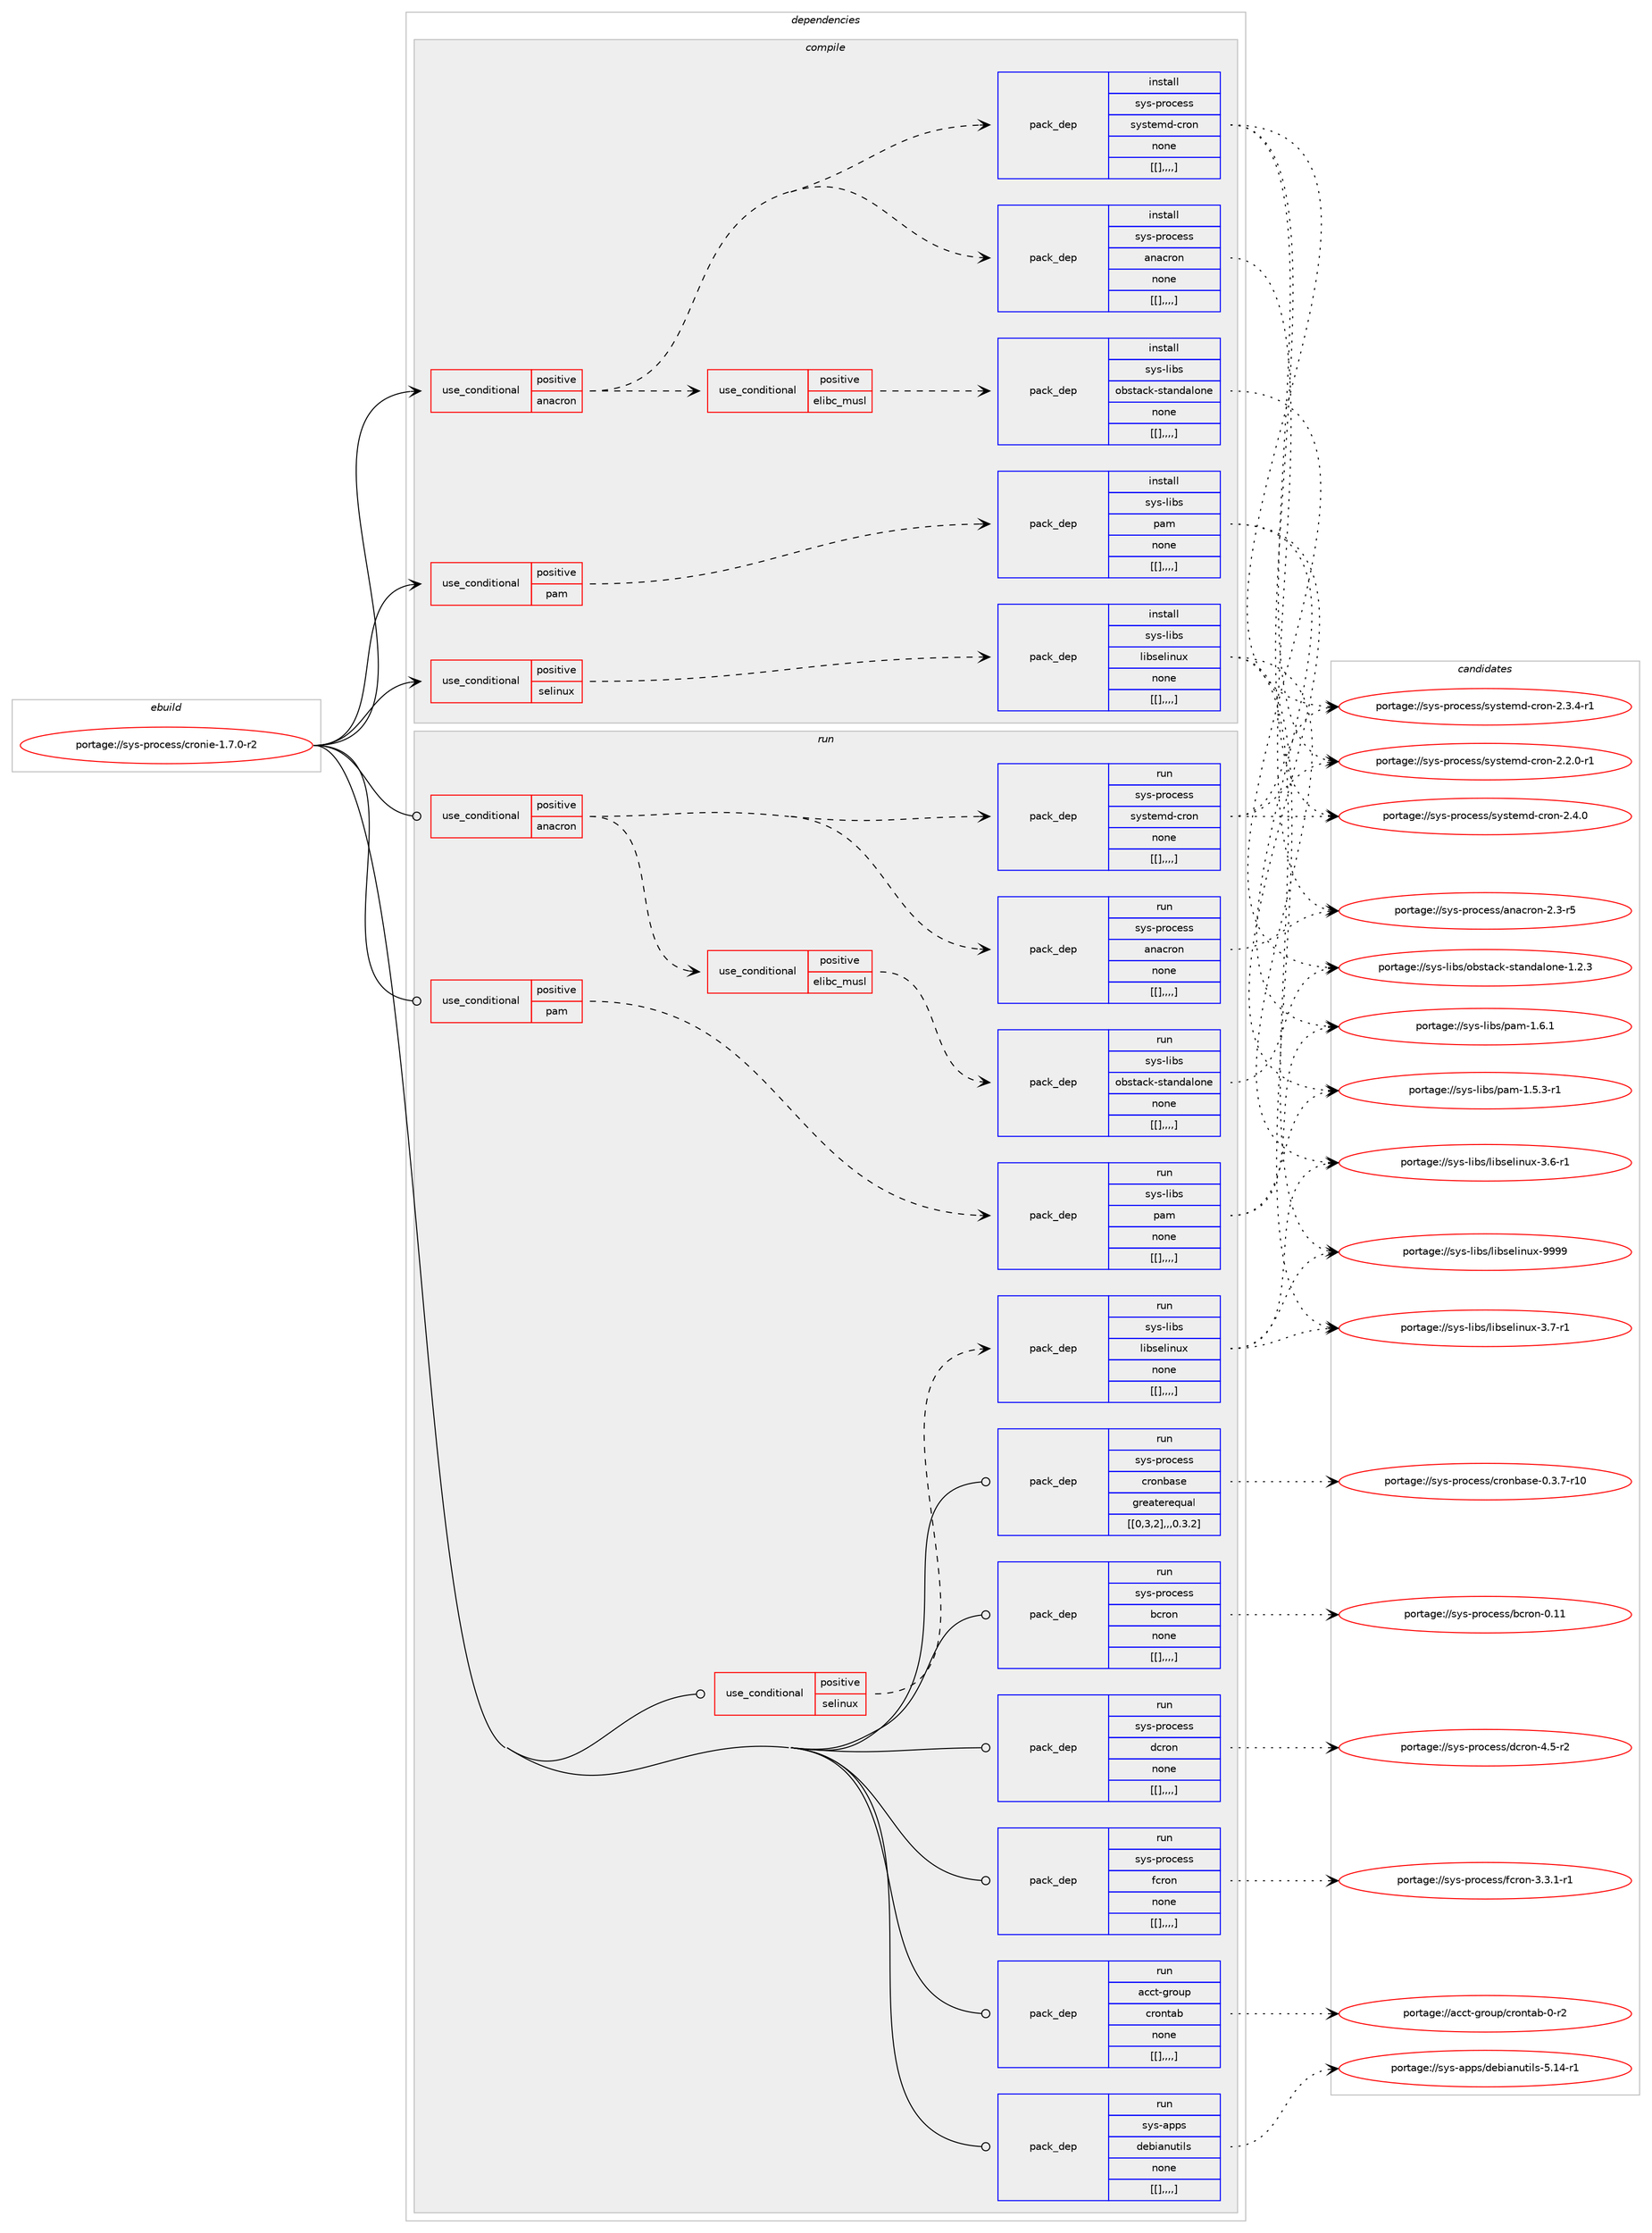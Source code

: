 digraph prolog {

# *************
# Graph options
# *************

newrank=true;
concentrate=true;
compound=true;
graph [rankdir=LR,fontname=Helvetica,fontsize=10,ranksep=1.5];#, ranksep=2.5, nodesep=0.2];
edge  [arrowhead=vee];
node  [fontname=Helvetica,fontsize=10];

# **********
# The ebuild
# **********

subgraph cluster_leftcol {
color=gray;
label=<<i>ebuild</i>>;
id [label="portage://sys-process/cronie-1.7.0-r2", color=red, width=4, href="../sys-process/cronie-1.7.0-r2.svg"];
}

# ****************
# The dependencies
# ****************

subgraph cluster_midcol {
color=gray;
label=<<i>dependencies</i>>;
subgraph cluster_compile {
fillcolor="#eeeeee";
style=filled;
label=<<i>compile</i>>;
subgraph cond4801 {
dependency13564 [label=<<TABLE BORDER="0" CELLBORDER="1" CELLSPACING="0" CELLPADDING="4"><TR><TD ROWSPAN="3" CELLPADDING="10">use_conditional</TD></TR><TR><TD>positive</TD></TR><TR><TD>anacron</TD></TR></TABLE>>, shape=none, color=red];
subgraph pack8713 {
dependency13565 [label=<<TABLE BORDER="0" CELLBORDER="1" CELLSPACING="0" CELLPADDING="4" WIDTH="220"><TR><TD ROWSPAN="6" CELLPADDING="30">pack_dep</TD></TR><TR><TD WIDTH="110">install</TD></TR><TR><TD>sys-process</TD></TR><TR><TD>anacron</TD></TR><TR><TD>none</TD></TR><TR><TD>[[],,,,]</TD></TR></TABLE>>, shape=none, color=blue];
}
dependency13564:e -> dependency13565:w [weight=20,style="dashed",arrowhead="vee"];
subgraph pack8714 {
dependency13566 [label=<<TABLE BORDER="0" CELLBORDER="1" CELLSPACING="0" CELLPADDING="4" WIDTH="220"><TR><TD ROWSPAN="6" CELLPADDING="30">pack_dep</TD></TR><TR><TD WIDTH="110">install</TD></TR><TR><TD>sys-process</TD></TR><TR><TD>systemd-cron</TD></TR><TR><TD>none</TD></TR><TR><TD>[[],,,,]</TD></TR></TABLE>>, shape=none, color=blue];
}
dependency13564:e -> dependency13566:w [weight=20,style="dashed",arrowhead="vee"];
subgraph cond4802 {
dependency13567 [label=<<TABLE BORDER="0" CELLBORDER="1" CELLSPACING="0" CELLPADDING="4"><TR><TD ROWSPAN="3" CELLPADDING="10">use_conditional</TD></TR><TR><TD>positive</TD></TR><TR><TD>elibc_musl</TD></TR></TABLE>>, shape=none, color=red];
subgraph pack8715 {
dependency13568 [label=<<TABLE BORDER="0" CELLBORDER="1" CELLSPACING="0" CELLPADDING="4" WIDTH="220"><TR><TD ROWSPAN="6" CELLPADDING="30">pack_dep</TD></TR><TR><TD WIDTH="110">install</TD></TR><TR><TD>sys-libs</TD></TR><TR><TD>obstack-standalone</TD></TR><TR><TD>none</TD></TR><TR><TD>[[],,,,]</TD></TR></TABLE>>, shape=none, color=blue];
}
dependency13567:e -> dependency13568:w [weight=20,style="dashed",arrowhead="vee"];
}
dependency13564:e -> dependency13567:w [weight=20,style="dashed",arrowhead="vee"];
}
id:e -> dependency13564:w [weight=20,style="solid",arrowhead="vee"];
subgraph cond4803 {
dependency13569 [label=<<TABLE BORDER="0" CELLBORDER="1" CELLSPACING="0" CELLPADDING="4"><TR><TD ROWSPAN="3" CELLPADDING="10">use_conditional</TD></TR><TR><TD>positive</TD></TR><TR><TD>pam</TD></TR></TABLE>>, shape=none, color=red];
subgraph pack8716 {
dependency13570 [label=<<TABLE BORDER="0" CELLBORDER="1" CELLSPACING="0" CELLPADDING="4" WIDTH="220"><TR><TD ROWSPAN="6" CELLPADDING="30">pack_dep</TD></TR><TR><TD WIDTH="110">install</TD></TR><TR><TD>sys-libs</TD></TR><TR><TD>pam</TD></TR><TR><TD>none</TD></TR><TR><TD>[[],,,,]</TD></TR></TABLE>>, shape=none, color=blue];
}
dependency13569:e -> dependency13570:w [weight=20,style="dashed",arrowhead="vee"];
}
id:e -> dependency13569:w [weight=20,style="solid",arrowhead="vee"];
subgraph cond4804 {
dependency13571 [label=<<TABLE BORDER="0" CELLBORDER="1" CELLSPACING="0" CELLPADDING="4"><TR><TD ROWSPAN="3" CELLPADDING="10">use_conditional</TD></TR><TR><TD>positive</TD></TR><TR><TD>selinux</TD></TR></TABLE>>, shape=none, color=red];
subgraph pack8717 {
dependency13572 [label=<<TABLE BORDER="0" CELLBORDER="1" CELLSPACING="0" CELLPADDING="4" WIDTH="220"><TR><TD ROWSPAN="6" CELLPADDING="30">pack_dep</TD></TR><TR><TD WIDTH="110">install</TD></TR><TR><TD>sys-libs</TD></TR><TR><TD>libselinux</TD></TR><TR><TD>none</TD></TR><TR><TD>[[],,,,]</TD></TR></TABLE>>, shape=none, color=blue];
}
dependency13571:e -> dependency13572:w [weight=20,style="dashed",arrowhead="vee"];
}
id:e -> dependency13571:w [weight=20,style="solid",arrowhead="vee"];
}
subgraph cluster_compileandrun {
fillcolor="#eeeeee";
style=filled;
label=<<i>compile and run</i>>;
}
subgraph cluster_run {
fillcolor="#eeeeee";
style=filled;
label=<<i>run</i>>;
subgraph cond4805 {
dependency13573 [label=<<TABLE BORDER="0" CELLBORDER="1" CELLSPACING="0" CELLPADDING="4"><TR><TD ROWSPAN="3" CELLPADDING="10">use_conditional</TD></TR><TR><TD>positive</TD></TR><TR><TD>anacron</TD></TR></TABLE>>, shape=none, color=red];
subgraph pack8718 {
dependency13574 [label=<<TABLE BORDER="0" CELLBORDER="1" CELLSPACING="0" CELLPADDING="4" WIDTH="220"><TR><TD ROWSPAN="6" CELLPADDING="30">pack_dep</TD></TR><TR><TD WIDTH="110">run</TD></TR><TR><TD>sys-process</TD></TR><TR><TD>anacron</TD></TR><TR><TD>none</TD></TR><TR><TD>[[],,,,]</TD></TR></TABLE>>, shape=none, color=blue];
}
dependency13573:e -> dependency13574:w [weight=20,style="dashed",arrowhead="vee"];
subgraph pack8719 {
dependency13575 [label=<<TABLE BORDER="0" CELLBORDER="1" CELLSPACING="0" CELLPADDING="4" WIDTH="220"><TR><TD ROWSPAN="6" CELLPADDING="30">pack_dep</TD></TR><TR><TD WIDTH="110">run</TD></TR><TR><TD>sys-process</TD></TR><TR><TD>systemd-cron</TD></TR><TR><TD>none</TD></TR><TR><TD>[[],,,,]</TD></TR></TABLE>>, shape=none, color=blue];
}
dependency13573:e -> dependency13575:w [weight=20,style="dashed",arrowhead="vee"];
subgraph cond4806 {
dependency13576 [label=<<TABLE BORDER="0" CELLBORDER="1" CELLSPACING="0" CELLPADDING="4"><TR><TD ROWSPAN="3" CELLPADDING="10">use_conditional</TD></TR><TR><TD>positive</TD></TR><TR><TD>elibc_musl</TD></TR></TABLE>>, shape=none, color=red];
subgraph pack8720 {
dependency13577 [label=<<TABLE BORDER="0" CELLBORDER="1" CELLSPACING="0" CELLPADDING="4" WIDTH="220"><TR><TD ROWSPAN="6" CELLPADDING="30">pack_dep</TD></TR><TR><TD WIDTH="110">run</TD></TR><TR><TD>sys-libs</TD></TR><TR><TD>obstack-standalone</TD></TR><TR><TD>none</TD></TR><TR><TD>[[],,,,]</TD></TR></TABLE>>, shape=none, color=blue];
}
dependency13576:e -> dependency13577:w [weight=20,style="dashed",arrowhead="vee"];
}
dependency13573:e -> dependency13576:w [weight=20,style="dashed",arrowhead="vee"];
}
id:e -> dependency13573:w [weight=20,style="solid",arrowhead="odot"];
subgraph cond4807 {
dependency13578 [label=<<TABLE BORDER="0" CELLBORDER="1" CELLSPACING="0" CELLPADDING="4"><TR><TD ROWSPAN="3" CELLPADDING="10">use_conditional</TD></TR><TR><TD>positive</TD></TR><TR><TD>pam</TD></TR></TABLE>>, shape=none, color=red];
subgraph pack8721 {
dependency13579 [label=<<TABLE BORDER="0" CELLBORDER="1" CELLSPACING="0" CELLPADDING="4" WIDTH="220"><TR><TD ROWSPAN="6" CELLPADDING="30">pack_dep</TD></TR><TR><TD WIDTH="110">run</TD></TR><TR><TD>sys-libs</TD></TR><TR><TD>pam</TD></TR><TR><TD>none</TD></TR><TR><TD>[[],,,,]</TD></TR></TABLE>>, shape=none, color=blue];
}
dependency13578:e -> dependency13579:w [weight=20,style="dashed",arrowhead="vee"];
}
id:e -> dependency13578:w [weight=20,style="solid",arrowhead="odot"];
subgraph cond4808 {
dependency13580 [label=<<TABLE BORDER="0" CELLBORDER="1" CELLSPACING="0" CELLPADDING="4"><TR><TD ROWSPAN="3" CELLPADDING="10">use_conditional</TD></TR><TR><TD>positive</TD></TR><TR><TD>selinux</TD></TR></TABLE>>, shape=none, color=red];
subgraph pack8722 {
dependency13581 [label=<<TABLE BORDER="0" CELLBORDER="1" CELLSPACING="0" CELLPADDING="4" WIDTH="220"><TR><TD ROWSPAN="6" CELLPADDING="30">pack_dep</TD></TR><TR><TD WIDTH="110">run</TD></TR><TR><TD>sys-libs</TD></TR><TR><TD>libselinux</TD></TR><TR><TD>none</TD></TR><TR><TD>[[],,,,]</TD></TR></TABLE>>, shape=none, color=blue];
}
dependency13580:e -> dependency13581:w [weight=20,style="dashed",arrowhead="vee"];
}
id:e -> dependency13580:w [weight=20,style="solid",arrowhead="odot"];
subgraph pack8723 {
dependency13582 [label=<<TABLE BORDER="0" CELLBORDER="1" CELLSPACING="0" CELLPADDING="4" WIDTH="220"><TR><TD ROWSPAN="6" CELLPADDING="30">pack_dep</TD></TR><TR><TD WIDTH="110">run</TD></TR><TR><TD>acct-group</TD></TR><TR><TD>crontab</TD></TR><TR><TD>none</TD></TR><TR><TD>[[],,,,]</TD></TR></TABLE>>, shape=none, color=blue];
}
id:e -> dependency13582:w [weight=20,style="solid",arrowhead="odot"];
subgraph pack8724 {
dependency13583 [label=<<TABLE BORDER="0" CELLBORDER="1" CELLSPACING="0" CELLPADDING="4" WIDTH="220"><TR><TD ROWSPAN="6" CELLPADDING="30">pack_dep</TD></TR><TR><TD WIDTH="110">run</TD></TR><TR><TD>sys-apps</TD></TR><TR><TD>debianutils</TD></TR><TR><TD>none</TD></TR><TR><TD>[[],,,,]</TD></TR></TABLE>>, shape=none, color=blue];
}
id:e -> dependency13583:w [weight=20,style="solid",arrowhead="odot"];
subgraph pack8725 {
dependency13584 [label=<<TABLE BORDER="0" CELLBORDER="1" CELLSPACING="0" CELLPADDING="4" WIDTH="220"><TR><TD ROWSPAN="6" CELLPADDING="30">pack_dep</TD></TR><TR><TD WIDTH="110">run</TD></TR><TR><TD>sys-process</TD></TR><TR><TD>cronbase</TD></TR><TR><TD>greaterequal</TD></TR><TR><TD>[[0,3,2],,,0.3.2]</TD></TR></TABLE>>, shape=none, color=blue];
}
id:e -> dependency13584:w [weight=20,style="solid",arrowhead="odot"];
subgraph pack8726 {
dependency13585 [label=<<TABLE BORDER="0" CELLBORDER="1" CELLSPACING="0" CELLPADDING="4" WIDTH="220"><TR><TD ROWSPAN="6" CELLPADDING="30">pack_dep</TD></TR><TR><TD WIDTH="110">run</TD></TR><TR><TD>sys-process</TD></TR><TR><TD>bcron</TD></TR><TR><TD>none</TD></TR><TR><TD>[[],,,,]</TD></TR></TABLE>>, shape=none, color=blue];
}
id:e -> dependency13585:w [weight=20,style="solid",arrowhead="odot"];
subgraph pack8727 {
dependency13586 [label=<<TABLE BORDER="0" CELLBORDER="1" CELLSPACING="0" CELLPADDING="4" WIDTH="220"><TR><TD ROWSPAN="6" CELLPADDING="30">pack_dep</TD></TR><TR><TD WIDTH="110">run</TD></TR><TR><TD>sys-process</TD></TR><TR><TD>dcron</TD></TR><TR><TD>none</TD></TR><TR><TD>[[],,,,]</TD></TR></TABLE>>, shape=none, color=blue];
}
id:e -> dependency13586:w [weight=20,style="solid",arrowhead="odot"];
subgraph pack8728 {
dependency13587 [label=<<TABLE BORDER="0" CELLBORDER="1" CELLSPACING="0" CELLPADDING="4" WIDTH="220"><TR><TD ROWSPAN="6" CELLPADDING="30">pack_dep</TD></TR><TR><TD WIDTH="110">run</TD></TR><TR><TD>sys-process</TD></TR><TR><TD>fcron</TD></TR><TR><TD>none</TD></TR><TR><TD>[[],,,,]</TD></TR></TABLE>>, shape=none, color=blue];
}
id:e -> dependency13587:w [weight=20,style="solid",arrowhead="odot"];
}
}

# **************
# The candidates
# **************

subgraph cluster_choices {
rank=same;
color=gray;
label=<<i>candidates</i>>;

subgraph choice8713 {
color=black;
nodesep=1;
choice115121115451121141119910111511547971109799114111110455046514511453 [label="portage://sys-process/anacron-2.3-r5", color=red, width=4,href="../sys-process/anacron-2.3-r5.svg"];
dependency13565:e -> choice115121115451121141119910111511547971109799114111110455046514511453:w [style=dotted,weight="100"];
}
subgraph choice8714 {
color=black;
nodesep=1;
choice1151211154511211411199101115115471151211151161011091004599114111110455046524648 [label="portage://sys-process/systemd-cron-2.4.0", color=red, width=4,href="../sys-process/systemd-cron-2.4.0.svg"];
choice11512111545112114111991011151154711512111511610110910045991141111104550465146524511449 [label="portage://sys-process/systemd-cron-2.3.4-r1", color=red, width=4,href="../sys-process/systemd-cron-2.3.4-r1.svg"];
choice11512111545112114111991011151154711512111511610110910045991141111104550465046484511449 [label="portage://sys-process/systemd-cron-2.2.0-r1", color=red, width=4,href="../sys-process/systemd-cron-2.2.0-r1.svg"];
dependency13566:e -> choice1151211154511211411199101115115471151211151161011091004599114111110455046524648:w [style=dotted,weight="100"];
dependency13566:e -> choice11512111545112114111991011151154711512111511610110910045991141111104550465146524511449:w [style=dotted,weight="100"];
dependency13566:e -> choice11512111545112114111991011151154711512111511610110910045991141111104550465046484511449:w [style=dotted,weight="100"];
}
subgraph choice8715 {
color=black;
nodesep=1;
choice115121115451081059811547111981151169799107451151169711010097108111110101454946504651 [label="portage://sys-libs/obstack-standalone-1.2.3", color=red, width=4,href="../sys-libs/obstack-standalone-1.2.3.svg"];
dependency13568:e -> choice115121115451081059811547111981151169799107451151169711010097108111110101454946504651:w [style=dotted,weight="100"];
}
subgraph choice8716 {
color=black;
nodesep=1;
choice11512111545108105981154711297109454946544649 [label="portage://sys-libs/pam-1.6.1", color=red, width=4,href="../sys-libs/pam-1.6.1.svg"];
choice115121115451081059811547112971094549465346514511449 [label="portage://sys-libs/pam-1.5.3-r1", color=red, width=4,href="../sys-libs/pam-1.5.3-r1.svg"];
dependency13570:e -> choice11512111545108105981154711297109454946544649:w [style=dotted,weight="100"];
dependency13570:e -> choice115121115451081059811547112971094549465346514511449:w [style=dotted,weight="100"];
}
subgraph choice8717 {
color=black;
nodesep=1;
choice115121115451081059811547108105981151011081051101171204557575757 [label="portage://sys-libs/libselinux-9999", color=red, width=4,href="../sys-libs/libselinux-9999.svg"];
choice11512111545108105981154710810598115101108105110117120455146554511449 [label="portage://sys-libs/libselinux-3.7-r1", color=red, width=4,href="../sys-libs/libselinux-3.7-r1.svg"];
choice11512111545108105981154710810598115101108105110117120455146544511449 [label="portage://sys-libs/libselinux-3.6-r1", color=red, width=4,href="../sys-libs/libselinux-3.6-r1.svg"];
dependency13572:e -> choice115121115451081059811547108105981151011081051101171204557575757:w [style=dotted,weight="100"];
dependency13572:e -> choice11512111545108105981154710810598115101108105110117120455146554511449:w [style=dotted,weight="100"];
dependency13572:e -> choice11512111545108105981154710810598115101108105110117120455146544511449:w [style=dotted,weight="100"];
}
subgraph choice8718 {
color=black;
nodesep=1;
choice115121115451121141119910111511547971109799114111110455046514511453 [label="portage://sys-process/anacron-2.3-r5", color=red, width=4,href="../sys-process/anacron-2.3-r5.svg"];
dependency13574:e -> choice115121115451121141119910111511547971109799114111110455046514511453:w [style=dotted,weight="100"];
}
subgraph choice8719 {
color=black;
nodesep=1;
choice1151211154511211411199101115115471151211151161011091004599114111110455046524648 [label="portage://sys-process/systemd-cron-2.4.0", color=red, width=4,href="../sys-process/systemd-cron-2.4.0.svg"];
choice11512111545112114111991011151154711512111511610110910045991141111104550465146524511449 [label="portage://sys-process/systemd-cron-2.3.4-r1", color=red, width=4,href="../sys-process/systemd-cron-2.3.4-r1.svg"];
choice11512111545112114111991011151154711512111511610110910045991141111104550465046484511449 [label="portage://sys-process/systemd-cron-2.2.0-r1", color=red, width=4,href="../sys-process/systemd-cron-2.2.0-r1.svg"];
dependency13575:e -> choice1151211154511211411199101115115471151211151161011091004599114111110455046524648:w [style=dotted,weight="100"];
dependency13575:e -> choice11512111545112114111991011151154711512111511610110910045991141111104550465146524511449:w [style=dotted,weight="100"];
dependency13575:e -> choice11512111545112114111991011151154711512111511610110910045991141111104550465046484511449:w [style=dotted,weight="100"];
}
subgraph choice8720 {
color=black;
nodesep=1;
choice115121115451081059811547111981151169799107451151169711010097108111110101454946504651 [label="portage://sys-libs/obstack-standalone-1.2.3", color=red, width=4,href="../sys-libs/obstack-standalone-1.2.3.svg"];
dependency13577:e -> choice115121115451081059811547111981151169799107451151169711010097108111110101454946504651:w [style=dotted,weight="100"];
}
subgraph choice8721 {
color=black;
nodesep=1;
choice11512111545108105981154711297109454946544649 [label="portage://sys-libs/pam-1.6.1", color=red, width=4,href="../sys-libs/pam-1.6.1.svg"];
choice115121115451081059811547112971094549465346514511449 [label="portage://sys-libs/pam-1.5.3-r1", color=red, width=4,href="../sys-libs/pam-1.5.3-r1.svg"];
dependency13579:e -> choice11512111545108105981154711297109454946544649:w [style=dotted,weight="100"];
dependency13579:e -> choice115121115451081059811547112971094549465346514511449:w [style=dotted,weight="100"];
}
subgraph choice8722 {
color=black;
nodesep=1;
choice115121115451081059811547108105981151011081051101171204557575757 [label="portage://sys-libs/libselinux-9999", color=red, width=4,href="../sys-libs/libselinux-9999.svg"];
choice11512111545108105981154710810598115101108105110117120455146554511449 [label="portage://sys-libs/libselinux-3.7-r1", color=red, width=4,href="../sys-libs/libselinux-3.7-r1.svg"];
choice11512111545108105981154710810598115101108105110117120455146544511449 [label="portage://sys-libs/libselinux-3.6-r1", color=red, width=4,href="../sys-libs/libselinux-3.6-r1.svg"];
dependency13581:e -> choice115121115451081059811547108105981151011081051101171204557575757:w [style=dotted,weight="100"];
dependency13581:e -> choice11512111545108105981154710810598115101108105110117120455146554511449:w [style=dotted,weight="100"];
dependency13581:e -> choice11512111545108105981154710810598115101108105110117120455146544511449:w [style=dotted,weight="100"];
}
subgraph choice8723 {
color=black;
nodesep=1;
choice979999116451031141111171124799114111110116979845484511450 [label="portage://acct-group/crontab-0-r2", color=red, width=4,href="../acct-group/crontab-0-r2.svg"];
dependency13582:e -> choice979999116451031141111171124799114111110116979845484511450:w [style=dotted,weight="100"];
}
subgraph choice8724 {
color=black;
nodesep=1;
choice115121115459711211211547100101981059711011711610510811545534649524511449 [label="portage://sys-apps/debianutils-5.14-r1", color=red, width=4,href="../sys-apps/debianutils-5.14-r1.svg"];
dependency13583:e -> choice115121115459711211211547100101981059711011711610510811545534649524511449:w [style=dotted,weight="100"];
}
subgraph choice8725 {
color=black;
nodesep=1;
choice115121115451121141119910111511547991141111109897115101454846514655451144948 [label="portage://sys-process/cronbase-0.3.7-r10", color=red, width=4,href="../sys-process/cronbase-0.3.7-r10.svg"];
dependency13584:e -> choice115121115451121141119910111511547991141111109897115101454846514655451144948:w [style=dotted,weight="100"];
}
subgraph choice8726 {
color=black;
nodesep=1;
choice11512111545112114111991011151154798991141111104548464949 [label="portage://sys-process/bcron-0.11", color=red, width=4,href="../sys-process/bcron-0.11.svg"];
dependency13585:e -> choice11512111545112114111991011151154798991141111104548464949:w [style=dotted,weight="100"];
}
subgraph choice8727 {
color=black;
nodesep=1;
choice11512111545112114111991011151154710099114111110455246534511450 [label="portage://sys-process/dcron-4.5-r2", color=red, width=4,href="../sys-process/dcron-4.5-r2.svg"];
dependency13586:e -> choice11512111545112114111991011151154710099114111110455246534511450:w [style=dotted,weight="100"];
}
subgraph choice8728 {
color=black;
nodesep=1;
choice115121115451121141119910111511547102991141111104551465146494511449 [label="portage://sys-process/fcron-3.3.1-r1", color=red, width=4,href="../sys-process/fcron-3.3.1-r1.svg"];
dependency13587:e -> choice115121115451121141119910111511547102991141111104551465146494511449:w [style=dotted,weight="100"];
}
}

}
